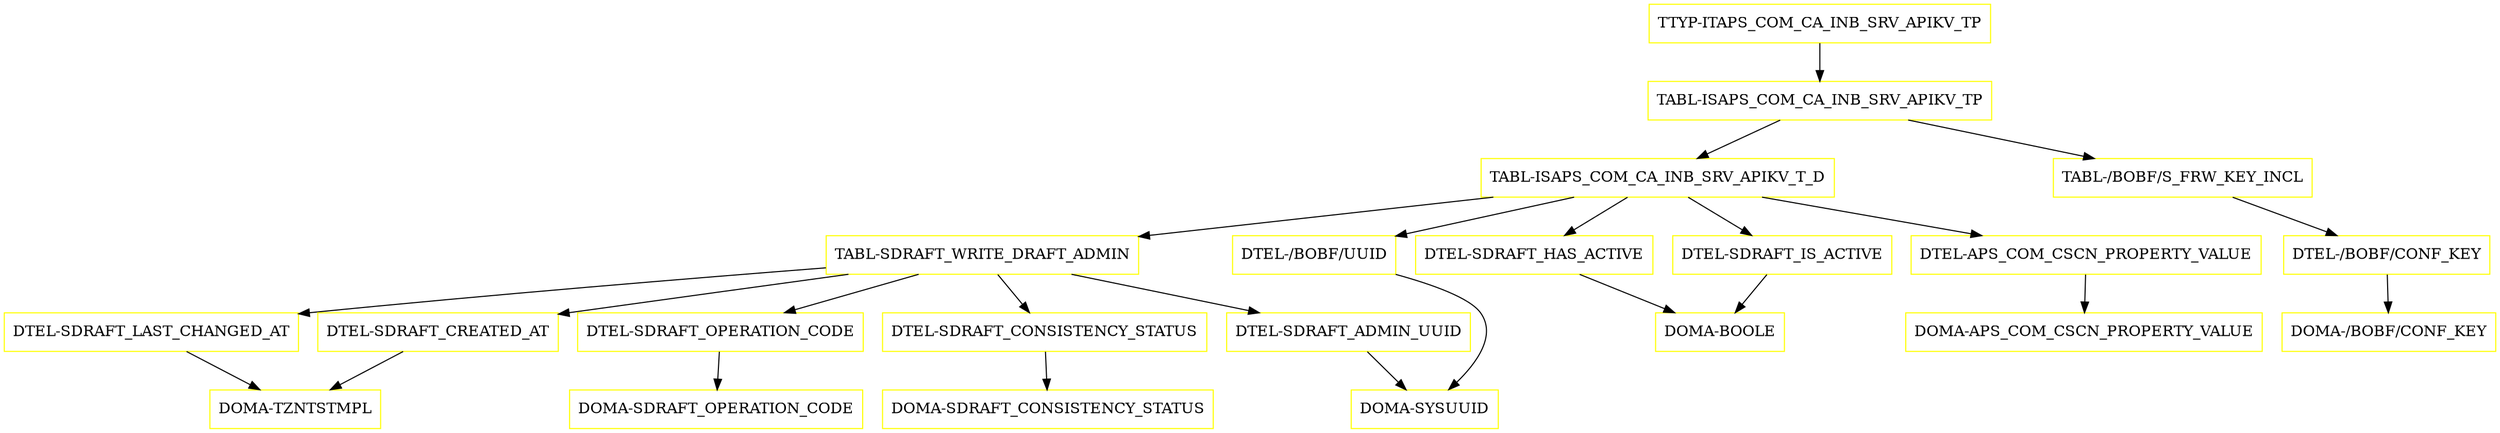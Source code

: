 digraph G {
  "TTYP-ITAPS_COM_CA_INB_SRV_APIKV_TP" [shape=box,color=yellow];
  "TABL-ISAPS_COM_CA_INB_SRV_APIKV_TP" [shape=box,color=yellow,URL="./TABL_ISAPS_COM_CA_INB_SRV_APIKV_TP.html"];
  "TABL-ISAPS_COM_CA_INB_SRV_APIKV_T_D" [shape=box,color=yellow,URL="./TABL_ISAPS_COM_CA_INB_SRV_APIKV_T_D.html"];
  "DTEL-SDRAFT_IS_ACTIVE" [shape=box,color=yellow,URL="./DTEL_SDRAFT_IS_ACTIVE.html"];
  "DOMA-BOOLE" [shape=box,color=yellow,URL="./DOMA_BOOLE.html"];
  "TABL-SDRAFT_WRITE_DRAFT_ADMIN" [shape=box,color=yellow,URL="./TABL_SDRAFT_WRITE_DRAFT_ADMIN.html"];
  "DTEL-SDRAFT_OPERATION_CODE" [shape=box,color=yellow,URL="./DTEL_SDRAFT_OPERATION_CODE.html"];
  "DOMA-SDRAFT_OPERATION_CODE" [shape=box,color=yellow,URL="./DOMA_SDRAFT_OPERATION_CODE.html"];
  "DTEL-SDRAFT_CONSISTENCY_STATUS" [shape=box,color=yellow,URL="./DTEL_SDRAFT_CONSISTENCY_STATUS.html"];
  "DOMA-SDRAFT_CONSISTENCY_STATUS" [shape=box,color=yellow,URL="./DOMA_SDRAFT_CONSISTENCY_STATUS.html"];
  "DTEL-SDRAFT_ADMIN_UUID" [shape=box,color=yellow,URL="./DTEL_SDRAFT_ADMIN_UUID.html"];
  "DOMA-SYSUUID" [shape=box,color=yellow,URL="./DOMA_SYSUUID.html"];
  "DTEL-SDRAFT_LAST_CHANGED_AT" [shape=box,color=yellow,URL="./DTEL_SDRAFT_LAST_CHANGED_AT.html"];
  "DOMA-TZNTSTMPL" [shape=box,color=yellow,URL="./DOMA_TZNTSTMPL.html"];
  "DTEL-SDRAFT_CREATED_AT" [shape=box,color=yellow,URL="./DTEL_SDRAFT_CREATED_AT.html"];
  "DTEL-SDRAFT_HAS_ACTIVE" [shape=box,color=yellow,URL="./DTEL_SDRAFT_HAS_ACTIVE.html"];
  "DTEL-/BOBF/UUID" [shape=box,color=yellow,URL="./DTEL_%23BOBF%23UUID.html"];
  "DTEL-APS_COM_CSCN_PROPERTY_VALUE" [shape=box,color=yellow,URL="./DTEL_APS_COM_CSCN_PROPERTY_VALUE.html"];
  "DOMA-APS_COM_CSCN_PROPERTY_VALUE" [shape=box,color=yellow,URL="./DOMA_APS_COM_CSCN_PROPERTY_VALUE.html"];
  "TABL-/BOBF/S_FRW_KEY_INCL" [shape=box,color=yellow,URL="./TABL_%23BOBF%23S_FRW_KEY_INCL.html"];
  "DTEL-/BOBF/CONF_KEY" [shape=box,color=yellow,URL="./DTEL_%23BOBF%23CONF_KEY.html"];
  "DOMA-/BOBF/CONF_KEY" [shape=box,color=yellow,URL="./DOMA_%23BOBF%23CONF_KEY.html"];
  "TTYP-ITAPS_COM_CA_INB_SRV_APIKV_TP" -> "TABL-ISAPS_COM_CA_INB_SRV_APIKV_TP";
  "TABL-ISAPS_COM_CA_INB_SRV_APIKV_TP" -> "TABL-/BOBF/S_FRW_KEY_INCL";
  "TABL-ISAPS_COM_CA_INB_SRV_APIKV_TP" -> "TABL-ISAPS_COM_CA_INB_SRV_APIKV_T_D";
  "TABL-ISAPS_COM_CA_INB_SRV_APIKV_T_D" -> "DTEL-APS_COM_CSCN_PROPERTY_VALUE";
  "TABL-ISAPS_COM_CA_INB_SRV_APIKV_T_D" -> "DTEL-/BOBF/UUID";
  "TABL-ISAPS_COM_CA_INB_SRV_APIKV_T_D" -> "DTEL-SDRAFT_HAS_ACTIVE";
  "TABL-ISAPS_COM_CA_INB_SRV_APIKV_T_D" -> "TABL-SDRAFT_WRITE_DRAFT_ADMIN";
  "TABL-ISAPS_COM_CA_INB_SRV_APIKV_T_D" -> "DTEL-SDRAFT_IS_ACTIVE";
  "DTEL-SDRAFT_IS_ACTIVE" -> "DOMA-BOOLE";
  "TABL-SDRAFT_WRITE_DRAFT_ADMIN" -> "DTEL-SDRAFT_CREATED_AT";
  "TABL-SDRAFT_WRITE_DRAFT_ADMIN" -> "DTEL-SDRAFT_LAST_CHANGED_AT";
  "TABL-SDRAFT_WRITE_DRAFT_ADMIN" -> "DTEL-SDRAFT_ADMIN_UUID";
  "TABL-SDRAFT_WRITE_DRAFT_ADMIN" -> "DTEL-SDRAFT_CONSISTENCY_STATUS";
  "TABL-SDRAFT_WRITE_DRAFT_ADMIN" -> "DTEL-SDRAFT_OPERATION_CODE";
  "DTEL-SDRAFT_OPERATION_CODE" -> "DOMA-SDRAFT_OPERATION_CODE";
  "DTEL-SDRAFT_CONSISTENCY_STATUS" -> "DOMA-SDRAFT_CONSISTENCY_STATUS";
  "DTEL-SDRAFT_ADMIN_UUID" -> "DOMA-SYSUUID";
  "DTEL-SDRAFT_LAST_CHANGED_AT" -> "DOMA-TZNTSTMPL";
  "DTEL-SDRAFT_CREATED_AT" -> "DOMA-TZNTSTMPL";
  "DTEL-SDRAFT_HAS_ACTIVE" -> "DOMA-BOOLE";
  "DTEL-/BOBF/UUID" -> "DOMA-SYSUUID";
  "DTEL-APS_COM_CSCN_PROPERTY_VALUE" -> "DOMA-APS_COM_CSCN_PROPERTY_VALUE";
  "TABL-/BOBF/S_FRW_KEY_INCL" -> "DTEL-/BOBF/CONF_KEY";
  "DTEL-/BOBF/CONF_KEY" -> "DOMA-/BOBF/CONF_KEY";
}
